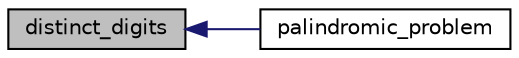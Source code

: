 digraph "distinct_digits"
{
  edge [fontname="Helvetica",fontsize="10",labelfontname="Helvetica",labelfontsize="10"];
  node [fontname="Helvetica",fontsize="10",shape=record];
  rankdir="LR";
  Node9 [label="distinct_digits",height=0.2,width=0.4,color="black", fillcolor="grey75", style="filled", fontcolor="black"];
  Node9 -> Node10 [dir="back",color="midnightblue",fontsize="10",style="solid",fontname="Helvetica"];
  Node10 [label="palindromic_problem",height=0.2,width=0.4,color="black", fillcolor="white", style="filled",URL="$d5/d3f/test_8_c.html#a98b64257f380a3e5ff7c62010d1462cd"];
}
